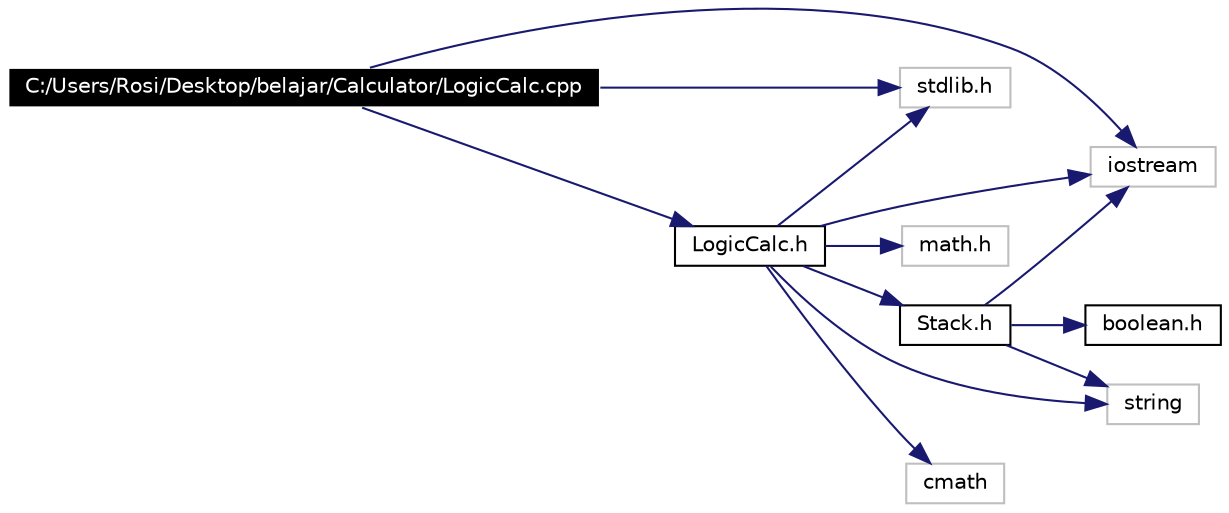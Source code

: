 digraph G
{
  bgcolor="transparent";
  edge [fontname="Helvetica",fontsize=10,labelfontname="Helvetica",labelfontsize=10];
  node [fontname="Helvetica",fontsize=10,shape=record];
  rankdir=LR;
  Node1 [label="C:/Users/Rosi/Desktop/belajar/Calculator/LogicCalc.cpp",height=0.2,width=0.4,color="white", fillcolor="black", style="filled" fontcolor="white"];
  Node1 -> Node2 [color="midnightblue",fontsize=10,style="solid"];
  Node2 [label="iostream",height=0.2,width=0.4,color="grey75"];
  Node1 -> Node3 [color="midnightblue",fontsize=10,style="solid"];
  Node3 [label="stdlib.h",height=0.2,width=0.4,color="grey75"];
  Node1 -> Node4 [color="midnightblue",fontsize=10,style="solid"];
  Node4 [label="LogicCalc.h",height=0.2,width=0.4,color="black",URL="$_logic_calc_8h-source.html"];
  Node4 -> Node2 [color="midnightblue",fontsize=10,style="solid"];
  Node4 -> Node3 [color="midnightblue",fontsize=10,style="solid"];
  Node4 -> Node5 [color="midnightblue",fontsize=10,style="solid"];
  Node5 [label="string",height=0.2,width=0.4,color="grey75"];
  Node4 -> Node6 [color="midnightblue",fontsize=10,style="solid"];
  Node6 [label="cmath",height=0.2,width=0.4,color="grey75"];
  Node4 -> Node7 [color="midnightblue",fontsize=10,style="solid"];
  Node7 [label="math.h",height=0.2,width=0.4,color="grey75"];
  Node4 -> Node8 [color="midnightblue",fontsize=10,style="solid"];
  Node8 [label="Stack.h",height=0.2,width=0.4,color="black",URL="$_stack_8h-source.html"];
  Node8 -> Node9 [color="midnightblue",fontsize=10,style="solid"];
  Node9 [label="boolean.h",height=0.2,width=0.4,color="black",URL="$boolean_8h-source.html"];
  Node8 -> Node2 [color="midnightblue",fontsize=10,style="solid"];
  Node8 -> Node5 [color="midnightblue",fontsize=10,style="solid"];
}
